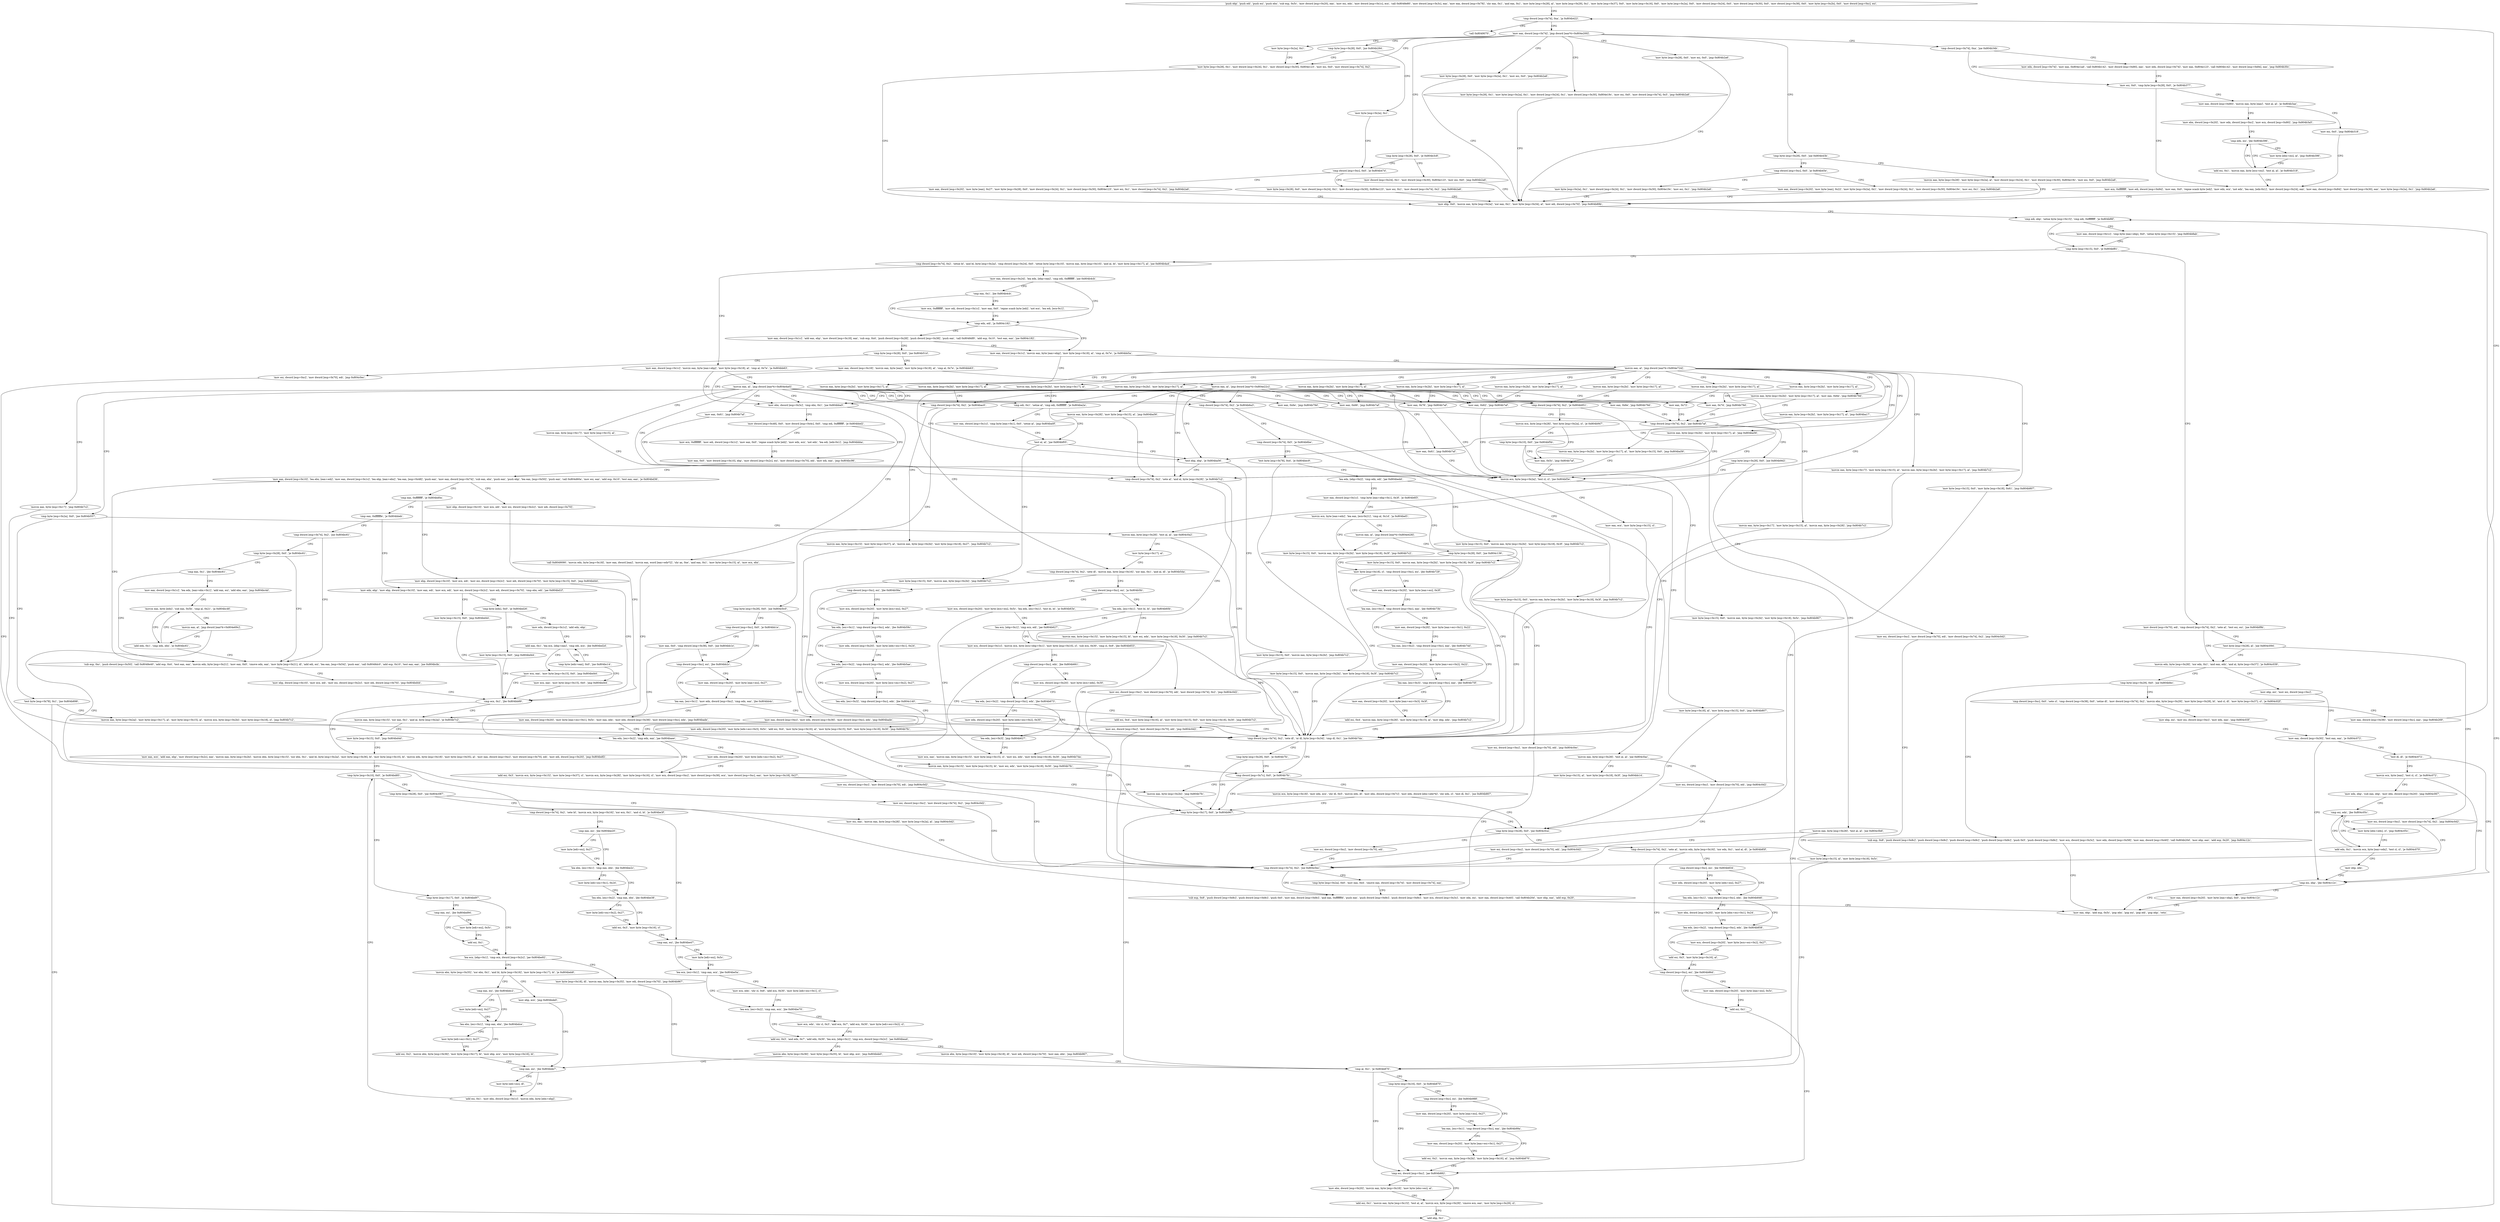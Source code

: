 digraph "func" {
"134525453" [label = "'push ebp', 'push edi', 'push esi', 'push ebx', 'sub esp, 0x5c', 'mov dword [esp+0x20], eax', 'mov esi, edx', 'mov dword [esp+0x1c], ecx', 'call 0x8048e80', 'mov dword [esp+0x3c], eax', 'mov eax, dword [esp+0x78]', 'shr eax, 0x1', 'and eax, 0x1', 'mov byte [esp+0x28], al', 'mov byte [esp+0x29], 0x1', 'mov byte [esp+0x37], 0x0', 'mov byte [esp+0x16], 0x0', 'mov byte [esp+0x2a], 0x0', 'mov dword [esp+0x24], 0x0', 'mov dword [esp+0x30], 0x0', 'mov dword [esp+0x38], 0x0', 'mov byte [esp+0x2b], 0x0', 'mov dword [esp+0xc], esi', " ]
"134525545" [label = "'cmp dword [esp+0x74], 0xa', 'ja 0x804b422', " ]
"134525986" [label = "'call 0x8049070', " ]
"134525556" [label = "'mov eax, dword [esp+0x74]', 'jmp dword [eax*4+0x804e200]', " ]
"134525567" [label = "'mov byte [esp+0x2a], 0x1', " ]
"134525572" [label = "'mov byte [esp+0x28], 0x1', 'mov dword [esp+0x24], 0x1', 'mov dword [esp+0x30], 0x804e123', 'mov esi, 0x0', 'mov dword [esp+0x74], 0x2', " ]
"134525632" [label = "'mov byte [esp+0x28], 0x0', 'mov esi, 0x0', 'jmp 0x804b2a6', " ]
"134525644" [label = "'cmp byte [esp+0x28], 0x0', 'jne 0x804b43b', " ]
"134525701" [label = "'cmp dword [esp+0x74], 0xa', 'jne 0x804b34b', " ]
"134525880" [label = "'cmp byte [esp+0x28], 0x0', 'jne 0x804b284', " ]
"134525953" [label = "'cmp byte [esp+0x28], 0x0', 'je 0x804b3c8', " ]
"134525991" [label = "'mov byte [esp+0x28], 0x0', 'mov byte [esp+0x2a], 0x1', 'mov esi, 0x0', 'jmp 0x804b2a6', " ]
"134529366" [label = "'mov byte [esp+0x28], 0x1', 'mov byte [esp+0x2a], 0x1', 'mov dword [esp+0x24], 0x1', 'mov dword [esp+0x30], 0x804e19c', 'mov esi, 0x0', 'mov dword [esp+0x74], 0x5', 'jmp 0x804b2a6', " ]
"134525606" [label = "'mov ebp, 0x0', 'movzx eax, byte [esp+0x2a]', 'xor eax, 0x1', 'mov byte [esp+0x34], al', 'mov edi, dword [esp+0x70]', 'jmp 0x804b89b', " ]
"134526011" [label = "'movzx eax, byte [esp+0x28]', 'mov byte [esp+0x2a], al', 'mov dword [esp+0x24], 0x1', 'mov dword [esp+0x30], 0x804e19c', 'mov esi, 0x0', 'jmp 0x804b2a6', " ]
"134525655" [label = "'cmp dword [esp+0xc], 0x0', 'je 0x804b45e', " ]
"134525771" [label = "'mov edx, dword [esp+0x74]', 'mov eax, 0x804e1ad', 'call 0x804b142', 'mov dword [esp+0x80], eax', 'mov edx, dword [esp+0x74]', 'mov eax, 0x804e123', 'call 0x804b142', 'mov dword [esp+0x84], eax', 'jmp 0x804b30c', " ]
"134525708" [label = "'mov esi, 0x0', 'cmp byte [esp+0x28], 0x0', 'je 0x804b377', " ]
"134525891" [label = "'mov byte [esp+0x2a], 0x1', " ]
"134525896" [label = "'cmp dword [esp+0xc], 0x0', 'je 0x804b47d', " ]
"134525960" [label = "'mov dword [esp+0x24], 0x1', 'mov dword [esp+0x30], 0x804e123', 'mov esi, 0x0', 'jmp 0x804b2a6', " ]
"134527131" [label = "'cmp edi, ebp', 'setne byte [esp+0x15]', 'cmp edi, 0xffffffff', 'je 0x804bf6f', " ]
"134528879" [label = "'mov eax, dword [esp+0x1c]', 'cmp byte [eax+ebp], 0x0', 'setne byte [esp+0x15]', 'jmp 0x804b8ab', " ]
"134527147" [label = "'cmp byte [esp+0x15], 0x0', 'je 0x804bf81', " ]
"134526046" [label = "'mov byte [esp+0x2a], 0x1', 'mov dword [esp+0x24], 0x1', 'mov dword [esp+0x30], 0x804e19c', 'mov esi, 0x1', 'jmp 0x804b2a6', " ]
"134525666" [label = "'mov eax, dword [esp+0x20]', 'mov byte [eax], 0x22', 'mov byte [esp+0x2a], 0x1', 'mov dword [esp+0x24], 0x1', 'mov dword [esp+0x30], 0x804e19c', 'mov esi, 0x1', 'jmp 0x804b2a6', " ]
"134525815" [label = "'mov eax, dword [esp+0x80]', 'movzx eax, byte [eax]', 'test al, al', 'je 0x804b3ae', " ]
"134525720" [label = "'mov ecx, 0xffffffff', 'mov edi, dword [esp+0x84]', 'mov eax, 0x0', 'repne scasb byte [edi]', 'mov edx, ecx', 'not edx', 'lea eax, [edx-0x1]', 'mov dword [esp+0x24], eax', 'mov eax, dword [esp+0x84]', 'mov dword [esp+0x30], eax', 'mov byte [esp+0x2a], 0x1', 'jmp 0x804b2a6', " ]
"134526077" [label = "'mov byte [esp+0x28], 0x0', 'mov dword [esp+0x24], 0x1', 'mov dword [esp+0x30], 0x804e123', 'mov esi, 0x1', 'mov dword [esp+0x74], 0x2', 'jmp 0x804b2a6', " ]
"134525907" [label = "'mov eax, dword [esp+0x20]', 'mov byte [eax], 0x27', 'mov byte [esp+0x28], 0x0', 'mov dword [esp+0x24], 0x1', 'mov dword [esp+0x30], 0x804e123', 'mov esi, 0x1', 'mov dword [esp+0x74], 0x2', 'jmp 0x804b2a6', " ]
"134528897" [label = "'mov dword [esp+0x70], edi', 'cmp dword [esp+0x74], 0x2', 'sete al', 'test esi, esi', 'jne 0x804bf9b', " ]
"134527158" [label = "'cmp dword [esp+0x74], 0x2', 'setne bl', 'and bl, byte [esp+0x2a]', 'cmp dword [esp+0x24], 0x0', 'setne byte [esp+0x10]', 'movzx eax, byte [esp+0x10]', 'and al, bl', 'mov byte [esp+0x17], al', 'jne 0x804b4a4', " ]
"134525870" [label = "'mov esi, 0x0', 'jmp 0x804b318', " ]
"134525829" [label = "'mov ebx, dword [esp+0x20]', 'mov edx, dword [esp+0xc]', 'mov ecx, dword [esp+0x80]', 'jmp 0x804b3a5', " ]
"134528923" [label = "'movzx edx, byte [esp+0x28]', 'xor edx, 0x1', 'and eax, edx', 'and al, byte [esp+0x37]', 'je 0x804c039', " ]
"134528913" [label = "'test byte [esp+0x28], al', 'jne 0x804c094', " ]
"134526116" [label = "'mov eax, dword [esp+0x24]', 'lea edx, [ebp+eax]', 'cmp edi, 0xffffffff', 'jne 0x804b4cb', " ]
"134527197" [label = "'mov eax, dword [esp+0x1c]', 'movzx eax, byte [eax+ebp]', 'mov byte [esp+0x18], al', 'cmp al, 0x7e', 'ja 0x804bb63', " ]
"134525861" [label = "'cmp edx, esi', 'jbe 0x804b396', " ]
"134529081" [label = "'mov ebp, esi', 'mov esi, dword [esp+0xc]', " ]
"134528943" [label = "'cmp byte [esp+0x29], 0x0', 'jne 0x804bfec', " ]
"134529172" [label = "'mov esi, dword [esp+0xc]', 'mov dword [esp+0x74], 0x2', 'jmp 0x804c0d2', " ]
"134526155" [label = "'cmp edx, edi', 'ja 0x804c182', " ]
"134526129" [label = "'cmp eax, 0x1', 'jbe 0x804b4cb', " ]
"134527843" [label = "'mov ebx, dword [esp+0x3c]', 'cmp ebx, 0x1', 'jne 0x804bba5', " ]
"134527217" [label = "'movzx eax, al', 'jmp dword [eax*4+0x804e4a0]', " ]
"134525846" [label = "'add esi, 0x1', 'movzx eax, byte [ecx+esi]', 'test al, al', 'je 0x804b318', " ]
"134525865" [label = "'mov byte [ebx+esi], al', 'jmp 0x804b396', " ]
"134529087" [label = "'mov eax, dword [esp+0x30]', 'test eax, eax', 'je 0x804c072', " ]
"134529004" [label = "'sub esp, 0x8', 'push dword [esp+0x8c]', 'push dword [esp+0x8c]', 'push dword [esp+0x8c]', 'push dword [esp+0x8c]', 'push 0x5', 'push dword [esp+0x8c]', 'mov ecx, dword [esp+0x3c]', 'mov edx, dword [esp+0x58]', 'mov eax, dword [esp+0x40]', 'call 0x804b20d', 'mov ebp, eax', 'add esp, 0x20', 'jmp 0x804c12c', " ]
"134528950" [label = "'cmp dword [esp+0xc], 0x0', 'sete cl', 'cmp dword [esp+0x38], 0x0', 'setne dl', 'mov dword [esp+0x74], 0x2', 'movzx ebx, byte [esp+0x29]', 'mov byte [esp+0x28], bl', 'and cl, dl', 'mov byte [esp+0x37], cl', 'je 0x804c02f', " ]
"134529234" [label = "'cmp dword [esp+0x74], 0x2', 'jne 0x804c0ec', " ]
"134529410" [label = "'mov eax, dword [esp+0x1c]', 'movzx eax, byte [eax+ebp]', 'mov byte [esp+0x18], al', 'cmp al, 0x7e', 'ja 0x804bb5a', " ]
"134526163" [label = "'mov eax, dword [esp+0x1c]', 'add eax, ebp', 'mov dword [esp+0x18], eax', 'sub esp, 0x4', 'push dword [esp+0x28]', 'push dword [esp+0x38]', 'push eax', 'call 0x8048df0', 'add esp, 0x10', 'test eax, eax', 'jne 0x804c182', " ]
"134526134" [label = "'mov ecx, 0xffffffff', 'mov edi, dword [esp+0x1c]', 'mov eax, 0x0', 'repne scasb byte [edi]', 'not ecx', 'lea edi, [ecx-0x1]', " ]
"134527909" [label = "'mov dword [esp+0x48], 0x0', 'mov dword [esp+0x4c], 0x0', 'cmp edi, 0xffffffff', 'je 0x804bbd2', " ]
"134527852" [label = "'call 0x8049090', 'movzx edx, byte [esp+0x18]', 'mov eax, dword [eax]', 'movzx eax, word [eax+edx*2]', 'shr ax, 0xe', 'and eax, 0x1', 'mov byte [esp+0x15], al', 'mov ecx, ebx', " ]
"134526250" [label = "'cmp byte [esp+0x2a], 0x0', 'jne 0x804b557', " ]
"134526593" [label = "'cmp dword [esp+0x74], 0x2', 'je 0x804b6a3', " ]
"134526840" [label = "'mov eax, 0x62', 'jmp 0x804b7af', " ]
"134526856" [label = "'mov eax, 0x66', 'jmp 0x804b7af', " ]
"134526872" [label = "'mov eax, 0x72', " ]
"134527236" [label = "'mov eax, 0x74', 'jmp 0x804b79d', " ]
"134527255" [label = "'mov eax, 0x76', 'jmp 0x804b7af', " ]
"134527274" [label = "'cmp dword [esp+0x74], 0x2', 'je 0x804b951', " ]
"134527403" [label = "'mov eax, 0x6e', 'jmp 0x804b79d', " ]
"134527463" [label = "'mov eax, 0x61', 'jmp 0x804b7af', " ]
"134527492" [label = "'cmp edi, 0x1', 'setne al', 'cmp edi, 0xffffffff', 'je 0x804ba2a', " ]
"134527511" [label = "'test ebp, ebp', 'je 0x804ba56', " ]
"134527565" [label = "'movzx eax, byte [esp+0x17]', 'mov byte [esp+0x15], al', " ]
"134527574" [label = "'cmp dword [esp+0x74], 0x2', 'sete al', 'and al, byte [esp+0x28]', 'je 0x804b7c2', " ]
"134527649" [label = "'cmp dword [esp+0x74], 0x2', 'je 0x804bac0', " ]
"134528703" [label = "'movzx eax, byte [esp+0x17]', 'jmp 0x804b7c2', " ]
"134529138" [label = "'cmp esi, ebp', 'jbe 0x804c12c', " ]
"134529324" [label = "'mov eax, ebp', 'add esp, 0x5c', 'pop ebx', 'pop esi', 'pop edi', 'pop ebp', 'retn', " ]
"134529146" [label = "'mov eax, dword [esp+0x20]', 'mov byte [eax+ebp], 0x0', 'jmp 0x804c12c', " ]
"134529095" [label = "'test dl, dl', 'je 0x804c072', " ]
"134529099" [label = "'movzx ecx, byte [eax]', 'test cl, cl', 'je 0x804c072', " ]
"134529071" [label = "'mov ebp, esi', 'mov esi, dword [esp+0xc]', 'mov edx, eax', 'jmp 0x804c03f', " ]
"134528991" [label = "'mov eax, dword [esp+0x38]', 'mov dword [esp+0xc], eax', 'jmp 0x804b269', " ]
"134529260" [label = "'sub esp, 0x8', 'push dword [esp+0x8c]', 'push dword [esp+0x8c]', 'push 0x0', 'mov eax, dword [esp+0x8c]', 'and eax, 0xfffffffd', 'push eax', 'push dword [esp+0x8c]', 'push dword [esp+0x8c]', 'mov ecx, dword [esp+0x3c]', 'mov edx, esi', 'mov eax, dword [esp+0x40]', 'call 0x804b20d', 'mov ebp, eax', 'add esp, 0x20', " ]
"134529241" [label = "'cmp byte [esp+0x2a], 0x0', 'mov eax, 0x4', 'cmove eax, dword [esp+0x74]', 'mov dword [esp+0x74], eax', " ]
"134527834" [label = "'movzx eax, byte [esp+0x2b]', 'mov byte [esp+0x17], al', " ]
"134529430" [label = "'movzx eax, al', 'jmp dword [eax*4+0x804e724]', " ]
"134526201" [label = "'cmp byte [esp+0x28], 0x0', 'jne 0x804b51d', " ]
"134527954" [label = "'mov ecx, 0xffffffff', 'mov edi, dword [esp+0x1c]', 'mov eax, 0x0', 'repne scasb byte [edi]', 'mov edx, ecx', 'not edx', 'lea edi, [edx-0x1]', 'jmp 0x804bbba', " ]
"134527930" [label = "'mov eax, 0x0', 'mov dword [esp+0x10], ebp', 'mov dword [esp+0x2c], esi', 'mov dword [esp+0x70], edi', 'mov edi, eax', 'jmp 0x804bc96', " ]
"134527881" [label = "'movzx eax, byte [esp+0x15]', 'xor eax, 0x1', 'and al, byte [esp+0x2a]', 'je 0x804b7c2', " ]
"134526295" [label = "'movzx eax, byte [esp+0x28]', 'test al, al', 'jne 0x804c0a2', " ]
"134526257" [label = "'test byte [esp+0x78], 0x1', 'jne 0x804b898', " ]
"134526627" [label = "'movzx eax, byte [esp+0x28]', 'test al, al', 'jne 0x804c0ac', " ]
"134526600" [label = "'cmp dword [esp+0x74], 0x5', 'je 0x804b6be', " ]
"134526895" [label = "'movzx ecx, byte [esp+0x2a]', 'test cl, cl', 'jne 0x804bf3e', " ]
"134526877" [label = "'cmp dword [esp+0x74], 0x2', 'jne 0x804b7af', " ]
"134527313" [label = "'movzx eax, byte [esp+0x28]', 'test al, al', 'jne 0x804c0b6', " ]
"134527281" [label = "'movzx ecx, byte [esp+0x28]', 'test byte [esp+0x2a], cl', 'je 0x804b947', " ]
"134527530" [label = "'mov eax, dword [esp+0x1c]', 'cmp byte [eax+0x1], 0x0', 'setne al', 'jmp 0x804ba0f', " ]
"134527503" [label = "'test al, al', 'jne 0x804bf05', " ]
"134527515" [label = "'mov byte [esp+0x15], 0x0', 'movzx eax, byte [esp+0x2b]', 'jmp 0x804b7c2', " ]
"134526914" [label = "'cmp dword [esp+0x74], 0x2', 'sete dl', 'or dl, byte [esp+0x34]', 'cmp dl, 0x1', 'jne 0x804b7da', " ]
"134527592" [label = "'mov esi, dword [esp+0xc]', 'mov dword [esp+0x70], edi', 'mov dword [esp+0x74], 0x2', 'jmp 0x804c0d2', " ]
"134527680" [label = "'cmp byte [esp+0x28], 0x0', 'jne 0x804c0c0', " ]
"134527656" [label = "'movzx eax, byte [esp+0x15]', 'mov byte [esp+0x37], al', 'movzx eax, byte [esp+0x2b]', 'mov byte [esp+0x18], 0x27', 'jmp 0x804b7c2', " ]
"134529106" [label = "'mov edx, ebp', 'sub eax, ebp', 'mov ebx, dword [esp+0x20]', 'jmp 0x804c067', " ]
"134526584" [label = "'movzx eax, byte [esp+0x2b]', 'mov byte [esp+0x17], al', " ]
"134526831" [label = "'movzx eax, byte [esp+0x2b]', 'mov byte [esp+0x17], al', " ]
"134526847" [label = "'movzx eax, byte [esp+0x2b]', 'mov byte [esp+0x17], al', " ]
"134526863" [label = "'movzx eax, byte [esp+0x2b]', 'mov byte [esp+0x17], al', " ]
"134527227" [label = "'movzx eax, byte [esp+0x2b]', 'mov byte [esp+0x17], al', " ]
"134527246" [label = "'movzx eax, byte [esp+0x2b]', 'mov byte [esp+0x17], al', " ]
"134527265" [label = "'movzx eax, byte [esp+0x2b]', 'mov byte [esp+0x17], al', " ]
"134527423" [label = "'movzx eax, byte [esp+0x2b]', 'mov byte [esp+0x17], al', 'mov eax, 0x6e', 'jmp 0x804b79d', " ]
"134527483" [label = "'movzx eax, byte [esp+0x2b]', 'mov byte [esp+0x17], al', " ]
"134527543" [label = "'movzx eax, byte [esp+0x2b]', 'mov byte [esp+0x17], al', 'jmp 0x804ba17', " ]
"134527554" [label = "'movzx eax, byte [esp+0x2b]', 'mov byte [esp+0x17], al', 'jmp 0x804ba56', " ]
"134527624" [label = "'movzx eax, byte [esp+0x2b]', 'mov byte [esp+0x17], al', 'mov byte [esp+0x15], 0x0', 'jmp 0x804ba56', " ]
"134527640" [label = "'movzx eax, byte [esp+0x2b]', 'mov byte [esp+0x17], al', " ]
"134528807" [label = "'movzx eax, byte [esp+0x17]', 'mov byte [esp+0x15], al', 'movzx eax, byte [esp+0x2b]', 'mov byte [esp+0x17], al', 'jmp 0x804b7c2', " ]
"134528844" [label = "'mov byte [esp+0x15], 0x0', 'mov byte [esp+0x18], 0x61', 'jmp 0x804b807', " ]
"134526237" [label = "'mov esi, dword [esp+0xc]', 'mov dword [esp+0x70], edi', 'jmp 0x804c0ec', " ]
"134526208" [label = "'mov eax, dword [esp+0x18]', 'movzx eax, byte [eax]', 'mov byte [esp+0x18], al', 'cmp al, 0x7e', 'ja 0x804bb63', " ]
"134528150" [label = "'mov eax, dword [esp+0x10]', 'lea ebx, [eax+edi]', 'mov eax, dword [esp+0x1c]', 'lea ebp, [eax+ebx]', 'lea eax, [esp+0x48]', 'push eax', 'mov eax, dword [esp+0x74]', 'sub eax, ebx', 'push eax', 'push ebp', 'lea eax, [esp+0x50]', 'push eax', 'call 0x804d60a', 'mov esi, eax', 'add esp, 0x10', 'test eax, eax', 'je 0x804bd36', " ]
"134526938" [label = "'cmp dword [esp+0x7c], 0x0', 'je 0x804b7fc', " ]
"134526931" [label = "'cmp byte [esp+0x28], 0x0', 'je 0x804b7fc', " ]
"134527899" [label = "'mov byte [esp+0x15], 0x0', 'jmp 0x804bd4d', " ]
"134528333" [label = "'mov eax, ecx', 'add eax, ebp', 'mov dword [esp+0x2c], eax', 'movzx eax, byte [esp+0x2b]', 'movzx ebx, byte [esp+0x15]', 'xor ebx, 0x1', 'and bl, byte [esp+0x2a]', 'mov byte [esp+0x36], bl', 'mov byte [esp+0x10], bl', 'movzx edx, byte [esp+0x18]', 'mov byte [esp+0x35], al', 'mov eax, dword [esp+0xc]', 'mov dword [esp+0x70], edi', 'mov edi, dword [esp+0x20]', 'jmp 0x804bdf2', " ]
"134529186" [label = "'mov esi, dword [esp+0xc]', 'mov dword [esp+0x70], edi', 'jmp 0x804c0d2', " ]
"134526308" [label = "'mov byte [esp+0x17], al', " ]
"134527128" [label = "'add ebp, 0x1', " ]
"134526268" [label = "'movzx eax, byte [esp+0x2a]', 'mov byte [esp+0x17], al', 'mov byte [esp+0x15], al', 'movzx ecx, byte [esp+0x2b]', 'mov byte [esp+0x18], cl', 'jmp 0x804b7c2', " ]
"134529196" [label = "'mov esi, dword [esp+0xc]', 'mov dword [esp+0x70], edi', 'jmp 0x804c0d2', " ]
"134526640" [label = "'mov byte [esp+0x15], al', 'mov byte [esp+0x18], 0x3f', 'jmp 0x804bb14', " ]
"134526654" [label = "'test byte [esp+0x78], 0x4', 'je 0x804bec9', " ]
"134526607" [label = "'mov byte [esp+0x15], 0x0', 'movzx eax, byte [esp+0x2b]', 'mov byte [esp+0x18], 0x3f', 'jmp 0x804b7c2', " ]
"134528830" [label = "'mov byte [esp+0x18], al', 'mov byte [esp+0x15], 0x0', 'jmp 0x804b807', " ]
"134526908" [label = "'mov eax, ecx', 'mov byte [esp+0x15], cl', " ]
"134526884" [label = "'cmp byte [esp+0x28], 0x0', 'jne 0x804b9d2', " ]
"134527442" [label = "'mov esi, dword [esp+0xc]', 'mov dword [esp+0x70], edi', 'mov dword [esp+0x74], 0x2', 'jmp 0x804c0d2', " ]
"134529206" [label = "'mov esi, dword [esp+0xc]', 'mov dword [esp+0x70], edi', 'jmp 0x804c0d2', " ]
"134527326" [label = "'mov byte [esp+0x15], al', 'mov byte [esp+0x18], 0x5c', " ]
"134527303" [label = "'mov eax, 0x5c', 'jmp 0x804b7af', " ]
"134527292" [label = "'cmp byte [esp+0x10], 0x0', 'jne 0x804bf5b', " ]
"134528773" [label = "'mov byte [esp+0x15], 0x0', 'movzx eax, byte [esp+0x2b]', 'jmp 0x804b7c2', " ]
"134529216" [label = "'mov esi, dword [esp+0xc]', 'mov dword [esp+0x70], edi', 'jmp 0x804c0d2', " ]
"134527691" [label = "'cmp dword [esp+0xc], 0x0', 'je 0x804bb1e', " ]
"134529127" [label = "'cmp esi, edx', 'jbe 0x804c05c', " ]
"134526983" [label = "'cmp byte [esp+0x28], 0x0', 'jne 0x804c0ca', " ]
"134526227" [label = "'movzx eax, al', 'jmp dword [eax*4+0x804e22c]', " ]
"134528310" [label = "'mov ebp, dword [esp+0x10]', 'mov ecx, edi', 'mov esi, dword [esp+0x2c]', 'mov edi, dword [esp+0x70]', " ]
"134528196" [label = "'cmp eax, 0xffffffff', 'je 0x804bd0a', " ]
"134526972" [label = "'cmp byte [esp+0x17], 0x0', 'je 0x804b967', " ]
"134526945" [label = "'movzx ecx, byte [esp+0x18]', 'mov edx, ecx', 'shr dl, 0x5', 'movzx edx, dl', 'mov ebx, dword [esp+0x7c]', 'mov edx, dword [ebx+edx*4]', 'shr edx, cl', 'test dl, 0x1', 'jne 0x804b807', " ]
"134528498" [label = "'cmp byte [esp+0x10], 0x0', 'je 0x804bd85', " ]
"134526312" [label = "'cmp dword [esp+0x74], 0x2', 'sete dl', 'movzx eax, byte [esp+0x16]', 'xor eax, 0x1', 'and al, dl', 'je 0x804b5da', " ]
"134527764" [label = "'movzx eax, byte [esp+0x2b]', 'jmp 0x804b7fc', " ]
"134528713" [label = "'mov byte [esp+0x15], 0x0', 'movzx eax, byte [esp+0x2b]', 'mov byte [esp+0x18], 0x3f', 'jmp 0x804b7c2', " ]
"134526665" [label = "'lea edx, [ebp+0x2]', 'cmp edx, edi', 'jae 0x804bedd', " ]
"134527335" [label = "'cmp al, 0x1', 'je 0x804b870', " ]
"134528859" [label = "'mov byte [esp+0x15], 0x0', 'movzx eax, byte [esp+0x2b]', 'mov byte [esp+0x18], 0x5c', 'jmp 0x804b967', " ]
"134527774" [label = "'cmp dword [esp+0xc], esi', 'jbe 0x804bb2c', " ]
"134527698" [label = "'mov eax, 0x0', 'cmp dword [esp+0x38], 0x0', 'jne 0x804bb1e', " ]
"134529116" [label = "'add edx, 0x1', 'movzx ecx, byte [eax+edx]', 'test cl, cl', 'je 0x804c070', " ]
"134529131" [label = "'mov byte [ebx+edx], cl', 'jmp 0x804c05c', " ]
"134529226" [label = "'mov esi, dword [esp+0xc]', 'mov dword [esp+0x70], edi', " ]
"134526994" [label = "'cmp dword [esp+0x74], 0x2', 'sete al', 'movzx edx, byte [esp+0x16]', 'xor edx, 0x1', 'and al, dl', 'je 0x804b85f', " ]
"134527413" [label = "'mov eax, 0x6e', 'jmp 0x804b79d', " ]
"134527473" [label = "'mov eax, 0x61', 'jmp 0x804b7af', " ]
"134527613" [label = "'movzx eax, byte [esp+0x28]', 'mov byte [esp+0x15], al', 'jmp 0x804ba56', " ]
"134528788" [label = "'movzx eax, byte [esp+0x17]', 'mov byte [esp+0x15], al', 'movzx eax, byte [esp+0x28]', 'jmp 0x804b7c2', " ]
"134528324" [label = "'cmp ecx, 0x1', 'jbe 0x804bb89', " ]
"134528266" [label = "'mov ebp, dword [esp+0x10]', 'mov ecx, edi', 'mov esi, dword [esp+0x2c]', 'mov edi, dword [esp+0x70]', 'mov byte [esp+0x15], 0x0', 'jmp 0x804bd44', " ]
"134528201" [label = "'cmp eax, 0xfffffffe', 'je 0x804bbeb', " ]
"134528389" [label = "'cmp byte [esp+0x17], 0x0', 'je 0x804bd97', " ]
"134528505" [label = "'cmp byte [esp+0x28], 0x0', 'jne 0x804c087', " ]
"134526426" [label = "'cmp dword [esp+0xc], esi', 'ja 0x804b5fc', " ]
"134526460" [label = "'mov ecx, dword [esp+0x20]', 'mov byte [ecx+esi], 0x5c', 'lea edx, [esi+0x1]', 'test bl, bl', 'je 0x804b63e', " ]
"134526432" [label = "'lea edx, [esi+0x1]', 'test bl, bl', 'jne 0x804b60b', " ]
"134526332" [label = "'cmp dword [esp+0xc], esi', 'jbe 0x804b58a', " ]
"134526346" [label = "'lea edx, [esi+0x1]', 'cmp dword [esp+0xc], edx', 'jbe 0x804b59c', " ]
"134526338" [label = "'mov ecx, dword [esp+0x20]', 'mov byte [ecx+esi], 0x27', " ]
"134528733" [label = "'mov byte [esp+0x15], 0x0', 'movzx eax, byte [esp+0x2b]', 'mov byte [esp+0x18], 0x3f', 'jmp 0x804b7c2', " ]
"134526676" [label = "'mov eax, dword [esp+0x1c]', 'cmp byte [eax+ebp+0x1], 0x3f', 'je 0x804b6f3', " ]
"134527088" [label = "'cmp esi, dword [esp+0xc]', 'jae 0x804b882', " ]
"134527106" [label = "'add esi, 0x1', 'movzx eax, byte [esp+0x15]', 'test al, al', 'movzx ecx, byte [esp+0x29]', 'cmove ecx, eax', 'mov byte [esp+0x29], cl', " ]
"134527094" [label = "'mov ebx, dword [esp+0x20]', 'movzx eax, byte [esp+0x18]', 'mov byte [ebx+esi], al', " ]
"134527343" [label = "'cmp byte [esp+0x16], 0x0', 'je 0x804b870', " ]
"134527354" [label = "'cmp dword [esp+0xc], esi', 'jbe 0x804b988', " ]
"134527788" [label = "'lea eax, [esi+0x1]', 'mov edx, dword [esp+0xc]', 'cmp edx, eax', 'jbe 0x804bb4c', " ]
"134527780" [label = "'mov eax, dword [esp+0x20]', 'mov byte [eax+esi], 0x27', " ]
"134527710" [label = "'lea edx, [esi+0x2]', 'cmp edx, eax', 'jae 0x804baee', " ]
"134529136" [label = "'mov ebp, edx', " ]
"134527071" [label = "'cmp dword [esp+0xc], esi', 'jbe 0x804b86d', " ]
"134527014" [label = "'cmp dword [esp+0xc], esi', 'jbe 0x804b834', " ]
"134527979" [label = "'mov edx, ebp', 'mov ebp, dword [esp+0x10]', 'mov eax, edi', 'mov ecx, edi', 'mov esi, dword [esp+0x2c]', 'mov edi, dword [esp+0x70]', 'cmp ebx, edi', 'jae 0x804bd1f', " ]
"134528210" [label = "'cmp dword [esp+0x74], 0x2', 'jne 0x804bc61', " ]
"134528407" [label = "'lea ecx, [ebp+0x1]', 'cmp ecx, dword [esp+0x2c]', 'jae 0x804be92', " ]
"134528396" [label = "'cmp eax, esi', 'jbe 0x804bd94', " ]
"134529159" [label = "'mov esi, eax', 'movzx eax, byte [esp+0x28]', 'mov byte [esp+0x2a], al', 'jmp 0x804c0d2', " ]
"134528516" [label = "'cmp dword [esp+0x74], 0x2', 'sete bl', 'movzx ecx, byte [esp+0x16]', 'xor ecx, 0x1', 'and cl, bl', 'je 0x804be3f', " ]
"134526526" [label = "'movzx eax, byte [esp+0x15]', 'mov byte [esp+0x15], bl', 'mov esi, edx', 'mov byte [esp+0x18], 0x30', 'jmp 0x804b7fc', " ]
"134526475" [label = "'lea ecx, [ebp+0x1]', 'cmp ecx, edi', 'jae 0x804b627', " ]
"134526439" [label = "'movzx eax, byte [esp+0x15]', 'mov byte [esp+0x15], bl', 'mov esi, edx', 'mov byte [esp+0x18], 0x30', 'jmp 0x804b7c2', " ]
"134526364" [label = "'lea edx, [esi+0x2]', 'cmp dword [esp+0xc], edx', 'jbe 0x804b5ae', " ]
"134526355" [label = "'mov edx, dword [esp+0x20]', 'mov byte [edx+esi+0x1], 0x24', " ]
"134526707" [label = "'movzx ecx, byte [eax+edx]', 'lea eax, [ecx-0x21]', 'cmp al, 0x1d', 'ja 0x804bef1', " ]
"134526687" [label = "'mov byte [esp+0x15], 0x0', 'movzx eax, byte [esp+0x2b]', 'mov byte [esp+0x18], 0x3f', 'jmp 0x804b7c2', " ]
"134527368" [label = "'lea eax, [esi+0x1]', 'cmp dword [esp+0xc], eax', 'jbe 0x804b99a', " ]
"134527360" [label = "'mov eax, dword [esp+0x20]', 'mov byte [eax+esi], 0x27', " ]
"134527820" [label = "'mov eax, dword [esp+0xc]', 'mov edx, dword [esp+0x38]', 'mov dword [esp+0xc], edx', 'jmp 0x804bade', " ]
"134527799" [label = "'mov eax, dword [esp+0x20]', 'mov byte [eax+esi+0x1], 0x5c', 'mov eax, edx', 'mov edx, dword [esp+0x38]', 'mov dword [esp+0xc], edx', 'jmp 0x804bade', " ]
"134527726" [label = "'add esi, 0x3', 'movzx ecx, byte [esp+0x15]', 'mov byte [esp+0x37], cl', 'movzx ecx, byte [esp+0x28]', 'mov byte [esp+0x16], cl', 'mov ecx, dword [esp+0xc]', 'mov dword [esp+0x38], ecx', 'mov dword [esp+0xc], eax', 'mov byte [esp+0x18], 0x27', " ]
"134527717" [label = "'mov edx, dword [esp+0x20]', 'mov byte [edx+esi+0x2], 0x27', " ]
"134527085" [label = "'add esi, 0x1', " ]
"134527077" [label = "'mov eax, dword [esp+0x20]', 'mov byte [eax+esi], 0x5c', " ]
"134527028" [label = "'lea edx, [esi+0x1]', 'cmp dword [esp+0xc], edx', 'jbe 0x804b846', " ]
"134527020" [label = "'mov edx, dword [esp+0x20]', 'mov byte [edx+esi], 0x27', " ]
"134528287" [label = "'mov byte [esp+0x15], 0x0', 'jmp 0x804bd44', " ]
"134528005" [label = "'cmp byte [edx], 0x0', 'je 0x804bd26', " ]
"134528097" [label = "'sub esp, 0xc', 'push dword [esp+0x50]', 'call 0x8048e40', 'add esp, 0x4', 'test eax, eax', 'movzx edx, byte [esp+0x21]', 'mov eax, 0x0', 'cmove edx, eax', 'mov byte [esp+0x21], dl', 'add edi, esi', 'lea eax, [esp+0x54]', 'push eax', 'call 0x8048dc0', 'add esp, 0x10', 'test eax, eax', 'jne 0x804bcfa', " ]
"134528217" [label = "'cmp byte [esp+0x28], 0x0', 'je 0x804bc61', " ]
"134528658" [label = "'mov byte [esp+0x18], dl', 'movzx eax, byte [esp+0x35]', 'mov edi, dword [esp+0x70]', 'jmp 0x804b967', " ]
"134528420" [label = "'movzx ebx, byte [esp+0x35]', 'xor ebx, 0x1', 'and bl, byte [esp+0x16]', 'mov byte [esp+0x17], bl', 'je 0x804beb8', " ]
"134528404" [label = "'add esi, 0x1', " ]
"134528400" [label = "'mov byte [edi+esi], 0x5c', " ]
"134528575" [label = "'cmp eax, esi', 'jbe 0x804be47', " ]
"134528536" [label = "'cmp eax, esi', 'jbe 0x804be20', " ]
"134526503" [label = "'mov ecx, eax', 'movzx eax, byte [esp+0x15]', 'mov byte [esp+0x15], cl', 'mov esi, edx', 'mov byte [esp+0x18], 0x30', 'jmp 0x804b7da', " ]
"134526482" [label = "'mov ecx, dword [esp+0x1c]', 'movzx ecx, byte [ecx+ebp+0x1]', 'mov byte [esp+0x10], cl', 'sub ecx, 0x30', 'cmp cl, 0x9', 'jbe 0x804b653', " ]
"134526382" [label = "'lea edx, [esi+0x3]', 'cmp dword [esp+0xc], edx', 'jbe 0x804c140', " ]
"134526373" [label = "'mov ecx, dword [esp+0x20]', 'mov byte [ecx+esi+0x2], 0x27', " ]
"134528753" [label = "'mov byte [esp+0x15], 0x0', 'movzx eax, byte [esp+0x2b]', 'mov byte [esp+0x18], 0x3f', 'jmp 0x804b7c2', " ]
"134526722" [label = "'movzx eax, al', 'jmp dword [eax*4+0x804e428]', " ]
"134527386" [label = "'add esi, 0x2', 'movzx eax, byte [esp+0x2b]', 'mov byte [esp+0x16], al', 'jmp 0x804b870', " ]
"134527377" [label = "'mov eax, dword [esp+0x20]', 'mov byte [eax+esi+0x1], 0x27', " ]
"134527046" [label = "'lea edx, [esi+0x2]', 'cmp dword [esp+0xc], edx', 'jbe 0x804b858', " ]
"134527037" [label = "'mov ebx, dword [esp+0x20]', 'mov byte [ebx+esi+0x1], 0x24', " ]
"134528294" [label = "'mov byte [esp+0x15], 0x0', 'jmp 0x804bd44', " ]
"134528014" [label = "'mov edx, dword [esp+0x1c]', 'add edx, ebp', " ]
"134528250" [label = "'mov ebp, dword [esp+0x10]', 'mov ecx, edi', 'mov esi, dword [esp+0x2c]', 'mov edi, dword [esp+0x70]', 'jmp 0x804bd44', " ]
"134528224" [label = "'cmp eax, 0x1', 'jbe 0x804bc61', " ]
"134528696" [label = "'mov ebp, ecx', 'jmp 0x804bde0', " ]
"134528442" [label = "'cmp eax, esi', 'jbe 0x804bdc2', " ]
"134528583" [label = "'lea ecx, [esi+0x1]', 'cmp eax, ecx', 'jbe 0x804be5a', " ]
"134528579" [label = "'mov byte [edi+esi], 0x5c', " ]
"134528544" [label = "'lea ebx, [esi+0x1]', 'cmp eax, ebx', 'jbe 0x804be2c', " ]
"134528540" [label = "'mov byte [edi+esi], 0x27', " ]
"134526547" [label = "'cmp dword [esp+0xc], edx', 'jbe 0x804b661', " ]
"134529344" [label = "'add esi, 0x4', 'mov byte [esp+0x16], al', 'mov byte [esp+0x15], 0x0', 'mov byte [esp+0x18], 0x30', 'jmp 0x804b7c2', " ]
"134526395" [label = "'mov edx, dword [esp+0x20]', 'mov byte [edx+esi+0x3], 0x5c', 'add esi, 0x4', 'mov byte [esp+0x16], al', 'mov byte [esp+0x15], 0x0', 'mov byte [esp+0x18], 0x30', 'jmp 0x804b7fc', " ]
"134526732" [label = "'cmp byte [esp+0x28], 0x0', 'jne 0x804c136', " ]
"134527064" [label = "'add esi, 0x3', 'mov byte [esp+0x16], al', " ]
"134527055" [label = "'mov ecx, dword [esp+0x20]', 'mov byte [ecx+esi+0x2], 0x27', " ]
"134528020" [label = "'add eax, 0x1', 'lea ecx, [ebp+eax]', 'cmp edi, ecx', 'jbe 0x804bd2d', " ]
"134528233" [label = "'mov eax, dword [esp+0x1c]', 'lea edx, [eax+ebx+0x1]', 'add eax, esi', 'add ebx, eax', 'jmp 0x804bc4d', " ]
"134528480" [label = "'cmp eax, esi', 'jbe 0x804bde7', " ]
"134528450" [label = "'lea ebx, [esi+0x1]', 'cmp eax, ebx', 'jbe 0x804bdce', " ]
"134528446" [label = "'mov byte [edi+esi], 0x27', " ]
"134528602" [label = "'lea ecx, [esi+0x2]', 'cmp eax, ecx', 'jbe 0x804be70', " ]
"134528590" [label = "'mov ecx, edx', 'shr cl, 0x6', 'add ecx, 0x30', 'mov byte [edi+esi+0x1], cl', " ]
"134528556" [label = "'lea ebx, [esi+0x2]', 'cmp eax, ebx', 'jbe 0x804be38', " ]
"134528551" [label = "'mov byte [edi+esi+0x1], 0x24', " ]
"134526561" [label = "'lea edx, [esi+0x2]', 'cmp dword [esp+0xc], edx', 'jbe 0x804b673', " ]
"134526553" [label = "'mov ecx, dword [esp+0x20]', 'mov byte [ecx+edx], 0x30', " ]
"134529334" [label = "'mov esi, dword [esp+0xc]', 'mov dword [esp+0x70], edi', 'jmp 0x804c0ec', " ]
"134526743" [label = "'mov byte [esp+0x18], cl', 'cmp dword [esp+0xc], esi', 'jbe 0x804b729', " ]
"134528301" [label = "'mov ecx, eax', 'mov byte [esp+0x15], 0x0', 'jmp 0x804bd44', " ]
"134528035" [label = "'cmp byte [edx+eax], 0x0', 'jne 0x804bc14', " ]
"134528041" [label = "'mov ecx, eax', 'mov byte [esp+0x15], 0x0', 'jmp 0x804bd44', " ]
"134528077" [label = "'movzx eax, byte [edx]', 'sub eax, 0x5b', 'cmp al, 0x21', 'ja 0x804bc46', " ]
"134528487" [label = "'add esi, 0x1', 'mov ebx, dword [esp+0x1c]', 'movzx edx, byte [ebx+ebp]', " ]
"134528484" [label = "'mov byte [edi+esi], dl', " ]
"134528462" [label = "'add esi, 0x2', 'movzx ebx, byte [esp+0x36]', 'mov byte [esp+0x17], bl', 'mov ebp, ecx', 'mov byte [esp+0x16], bl', " ]
"134528457" [label = "'mov byte [edi+esi+0x1], 0x27', " ]
"134528624" [label = "'add esi, 0x3', 'and edx, 0x7', 'add edx, 0x30', 'lea ecx, [ebp+0x1]', 'cmp ecx, dword [esp+0x2c]', 'jae 0x804bea4', " ]
"134528609" [label = "'mov ecx, edx', 'shr cl, 0x3', 'and ecx, 0x7', 'add ecx, 0x30', 'mov byte [edi+esi+0x2], cl', " ]
"134528568" [label = "'add esi, 0x3', 'mov byte [esp+0x16], cl', " ]
"134528563" [label = "'mov byte [edi+esi+0x2], 0x27', " ]
"134526579" [label = "'lea edx, [esi+0x3]', 'jmp 0x804b627', " ]
"134526570" [label = "'mov edx, dword [esp+0x20]', 'mov byte [edx+esi+0x2], 0x30', " ]
"134526761" [label = "'lea eax, [esi+0x1]', 'cmp dword [esp+0xc], eax', 'jbe 0x804b73b', " ]
"134526753" [label = "'mov eax, dword [esp+0x20]', 'mov byte [eax+esi], 0x3f', " ]
"134528070" [label = "'add edx, 0x1', 'cmp edx, ebx', 'je 0x804bc61', " ]
"134528087" [label = "'movzx eax, al', 'jmp dword [eax*4+0x804e69c]', " ]
"134528676" [label = "'movzx ebx, byte [esp+0x10]', 'mov byte [esp+0x18], dl', 'mov edi, dword [esp+0x70]', 'mov eax, ebx', 'jmp 0x804b967', " ]
"134528642" [label = "'movzx ebx, byte [esp+0x36]', 'mov byte [esp+0x35], bl', 'mov ebp, ecx', 'jmp 0x804bde0', " ]
"134526779" [label = "'lea eax, [esi+0x2]', 'cmp dword [esp+0xc], eax', 'jbe 0x804b74d', " ]
"134526770" [label = "'mov eax, dword [esp+0x20]', 'mov byte [eax+esi+0x1], 0x22', " ]
"134528053" [label = "'mov esi, dword [esp+0xc]', 'mov dword [esp+0x74], 0x2', 'jmp 0x804c0d2', " ]
"134526797" [label = "'lea eax, [esi+0x3]', 'cmp dword [esp+0xc], eax', 'jbe 0x804b75f', " ]
"134526788" [label = "'mov eax, dword [esp+0x20]', 'mov byte [eax+esi+0x2], 0x22', " ]
"134526815" [label = "'add esi, 0x4', 'movzx eax, byte [esp+0x28]', 'mov byte [esp+0x15], al', 'mov ebp, edx', 'jmp 0x804b7c2', " ]
"134526806" [label = "'mov eax, dword [esp+0x20]', 'mov byte [eax+esi+0x3], 0x3f', " ]
"134525453" -> "134525545" [ label = "CFG" ]
"134525545" -> "134525986" [ label = "CFG" ]
"134525545" -> "134525556" [ label = "CFG" ]
"134525556" -> "134525567" [ label = "CFG" ]
"134525556" -> "134525572" [ label = "CFG" ]
"134525556" -> "134525632" [ label = "CFG" ]
"134525556" -> "134525644" [ label = "CFG" ]
"134525556" -> "134525701" [ label = "CFG" ]
"134525556" -> "134525880" [ label = "CFG" ]
"134525556" -> "134525953" [ label = "CFG" ]
"134525556" -> "134525991" [ label = "CFG" ]
"134525556" -> "134529366" [ label = "CFG" ]
"134525567" -> "134525572" [ label = "CFG" ]
"134525572" -> "134525606" [ label = "CFG" ]
"134525632" -> "134525606" [ label = "CFG" ]
"134525644" -> "134526011" [ label = "CFG" ]
"134525644" -> "134525655" [ label = "CFG" ]
"134525701" -> "134525771" [ label = "CFG" ]
"134525701" -> "134525708" [ label = "CFG" ]
"134525880" -> "134525572" [ label = "CFG" ]
"134525880" -> "134525891" [ label = "CFG" ]
"134525953" -> "134525896" [ label = "CFG" ]
"134525953" -> "134525960" [ label = "CFG" ]
"134525991" -> "134525606" [ label = "CFG" ]
"134529366" -> "134525606" [ label = "CFG" ]
"134525606" -> "134527131" [ label = "CFG" ]
"134526011" -> "134525606" [ label = "CFG" ]
"134525655" -> "134526046" [ label = "CFG" ]
"134525655" -> "134525666" [ label = "CFG" ]
"134525771" -> "134525708" [ label = "CFG" ]
"134525708" -> "134525815" [ label = "CFG" ]
"134525708" -> "134525720" [ label = "CFG" ]
"134525891" -> "134525896" [ label = "CFG" ]
"134525896" -> "134526077" [ label = "CFG" ]
"134525896" -> "134525907" [ label = "CFG" ]
"134525960" -> "134525606" [ label = "CFG" ]
"134527131" -> "134528879" [ label = "CFG" ]
"134527131" -> "134527147" [ label = "CFG" ]
"134528879" -> "134527147" [ label = "CFG" ]
"134527147" -> "134528897" [ label = "CFG" ]
"134527147" -> "134527158" [ label = "CFG" ]
"134526046" -> "134525606" [ label = "CFG" ]
"134525666" -> "134525606" [ label = "CFG" ]
"134525815" -> "134525870" [ label = "CFG" ]
"134525815" -> "134525829" [ label = "CFG" ]
"134525720" -> "134525606" [ label = "CFG" ]
"134526077" -> "134525606" [ label = "CFG" ]
"134525907" -> "134525606" [ label = "CFG" ]
"134528897" -> "134528923" [ label = "CFG" ]
"134528897" -> "134528913" [ label = "CFG" ]
"134527158" -> "134526116" [ label = "CFG" ]
"134527158" -> "134527197" [ label = "CFG" ]
"134525870" -> "134525720" [ label = "CFG" ]
"134525829" -> "134525861" [ label = "CFG" ]
"134528923" -> "134529081" [ label = "CFG" ]
"134528923" -> "134528943" [ label = "CFG" ]
"134528913" -> "134529172" [ label = "CFG" ]
"134528913" -> "134528923" [ label = "CFG" ]
"134526116" -> "134526155" [ label = "CFG" ]
"134526116" -> "134526129" [ label = "CFG" ]
"134527197" -> "134527843" [ label = "CFG" ]
"134527197" -> "134527217" [ label = "CFG" ]
"134525861" -> "134525846" [ label = "CFG" ]
"134525861" -> "134525865" [ label = "CFG" ]
"134529081" -> "134529087" [ label = "CFG" ]
"134528943" -> "134529004" [ label = "CFG" ]
"134528943" -> "134528950" [ label = "CFG" ]
"134529172" -> "134529234" [ label = "CFG" ]
"134526155" -> "134529410" [ label = "CFG" ]
"134526155" -> "134526163" [ label = "CFG" ]
"134526129" -> "134526155" [ label = "CFG" ]
"134526129" -> "134526134" [ label = "CFG" ]
"134527843" -> "134527909" [ label = "CFG" ]
"134527843" -> "134527852" [ label = "CFG" ]
"134527217" -> "134526250" [ label = "CFG" ]
"134527217" -> "134526593" [ label = "CFG" ]
"134527217" -> "134526840" [ label = "CFG" ]
"134527217" -> "134526856" [ label = "CFG" ]
"134527217" -> "134526872" [ label = "CFG" ]
"134527217" -> "134527236" [ label = "CFG" ]
"134527217" -> "134527255" [ label = "CFG" ]
"134527217" -> "134527274" [ label = "CFG" ]
"134527217" -> "134527403" [ label = "CFG" ]
"134527217" -> "134527463" [ label = "CFG" ]
"134527217" -> "134527492" [ label = "CFG" ]
"134527217" -> "134527511" [ label = "CFG" ]
"134527217" -> "134527565" [ label = "CFG" ]
"134527217" -> "134527574" [ label = "CFG" ]
"134527217" -> "134527649" [ label = "CFG" ]
"134527217" -> "134527843" [ label = "CFG" ]
"134527217" -> "134528703" [ label = "CFG" ]
"134525846" -> "134525720" [ label = "CFG" ]
"134525846" -> "134525861" [ label = "CFG" ]
"134525865" -> "134525846" [ label = "CFG" ]
"134529087" -> "134529138" [ label = "CFG" ]
"134529087" -> "134529095" [ label = "CFG" ]
"134529004" -> "134529324" [ label = "CFG" ]
"134528950" -> "134529071" [ label = "CFG" ]
"134528950" -> "134528991" [ label = "CFG" ]
"134529234" -> "134529260" [ label = "CFG" ]
"134529234" -> "134529241" [ label = "CFG" ]
"134529410" -> "134527834" [ label = "CFG" ]
"134529410" -> "134529430" [ label = "CFG" ]
"134526163" -> "134529410" [ label = "CFG" ]
"134526163" -> "134526201" [ label = "CFG" ]
"134526134" -> "134526155" [ label = "CFG" ]
"134527909" -> "134527954" [ label = "CFG" ]
"134527909" -> "134527930" [ label = "CFG" ]
"134527852" -> "134527881" [ label = "CFG" ]
"134526250" -> "134526295" [ label = "CFG" ]
"134526250" -> "134526257" [ label = "CFG" ]
"134526593" -> "134526627" [ label = "CFG" ]
"134526593" -> "134526600" [ label = "CFG" ]
"134526840" -> "134526895" [ label = "CFG" ]
"134526856" -> "134526895" [ label = "CFG" ]
"134526872" -> "134526877" [ label = "CFG" ]
"134527236" -> "134526877" [ label = "CFG" ]
"134527255" -> "134526895" [ label = "CFG" ]
"134527274" -> "134527313" [ label = "CFG" ]
"134527274" -> "134527281" [ label = "CFG" ]
"134527403" -> "134526877" [ label = "CFG" ]
"134527463" -> "134526895" [ label = "CFG" ]
"134527492" -> "134527530" [ label = "CFG" ]
"134527492" -> "134527503" [ label = "CFG" ]
"134527511" -> "134527574" [ label = "CFG" ]
"134527511" -> "134527515" [ label = "CFG" ]
"134527565" -> "134527574" [ label = "CFG" ]
"134527574" -> "134526914" [ label = "CFG" ]
"134527574" -> "134527592" [ label = "CFG" ]
"134527649" -> "134527680" [ label = "CFG" ]
"134527649" -> "134527656" [ label = "CFG" ]
"134528703" -> "134526914" [ label = "CFG" ]
"134529138" -> "134529324" [ label = "CFG" ]
"134529138" -> "134529146" [ label = "CFG" ]
"134529146" -> "134529324" [ label = "CFG" ]
"134529095" -> "134529138" [ label = "CFG" ]
"134529095" -> "134529099" [ label = "CFG" ]
"134529099" -> "134529138" [ label = "CFG" ]
"134529099" -> "134529106" [ label = "CFG" ]
"134529071" -> "134529087" [ label = "CFG" ]
"134528991" -> "134525545" [ label = "CFG" ]
"134529260" -> "134529324" [ label = "CFG" ]
"134529241" -> "134529260" [ label = "CFG" ]
"134527834" -> "134527843" [ label = "CFG" ]
"134529430" -> "134526295" [ label = "CFG" ]
"134529430" -> "134526584" [ label = "CFG" ]
"134529430" -> "134526831" [ label = "CFG" ]
"134529430" -> "134526847" [ label = "CFG" ]
"134529430" -> "134526863" [ label = "CFG" ]
"134529430" -> "134527227" [ label = "CFG" ]
"134529430" -> "134527246" [ label = "CFG" ]
"134529430" -> "134527265" [ label = "CFG" ]
"134529430" -> "134527423" [ label = "CFG" ]
"134529430" -> "134527483" [ label = "CFG" ]
"134529430" -> "134527543" [ label = "CFG" ]
"134529430" -> "134527554" [ label = "CFG" ]
"134529430" -> "134527624" [ label = "CFG" ]
"134529430" -> "134527640" [ label = "CFG" ]
"134529430" -> "134527834" [ label = "CFG" ]
"134529430" -> "134528807" [ label = "CFG" ]
"134529430" -> "134528844" [ label = "CFG" ]
"134526201" -> "134526237" [ label = "CFG" ]
"134526201" -> "134526208" [ label = "CFG" ]
"134527954" -> "134527930" [ label = "CFG" ]
"134527930" -> "134528150" [ label = "CFG" ]
"134527881" -> "134526914" [ label = "CFG" ]
"134527881" -> "134527899" [ label = "CFG" ]
"134526295" -> "134529186" [ label = "CFG" ]
"134526295" -> "134526308" [ label = "CFG" ]
"134526257" -> "134527128" [ label = "CFG" ]
"134526257" -> "134526268" [ label = "CFG" ]
"134526627" -> "134529196" [ label = "CFG" ]
"134526627" -> "134526640" [ label = "CFG" ]
"134526600" -> "134526654" [ label = "CFG" ]
"134526600" -> "134526607" [ label = "CFG" ]
"134526895" -> "134528830" [ label = "CFG" ]
"134526895" -> "134526908" [ label = "CFG" ]
"134526877" -> "134526895" [ label = "CFG" ]
"134526877" -> "134526884" [ label = "CFG" ]
"134527313" -> "134529206" [ label = "CFG" ]
"134527313" -> "134527326" [ label = "CFG" ]
"134527281" -> "134527303" [ label = "CFG" ]
"134527281" -> "134527292" [ label = "CFG" ]
"134527530" -> "134527503" [ label = "CFG" ]
"134527503" -> "134528773" [ label = "CFG" ]
"134527503" -> "134527511" [ label = "CFG" ]
"134527515" -> "134526914" [ label = "CFG" ]
"134526914" -> "134526938" [ label = "CFG" ]
"134526914" -> "134526931" [ label = "CFG" ]
"134527592" -> "134529234" [ label = "CFG" ]
"134527680" -> "134529216" [ label = "CFG" ]
"134527680" -> "134527691" [ label = "CFG" ]
"134527656" -> "134526914" [ label = "CFG" ]
"134529106" -> "134529127" [ label = "CFG" ]
"134526584" -> "134526593" [ label = "CFG" ]
"134526831" -> "134526840" [ label = "CFG" ]
"134526847" -> "134526856" [ label = "CFG" ]
"134526863" -> "134526872" [ label = "CFG" ]
"134527227" -> "134527236" [ label = "CFG" ]
"134527246" -> "134527255" [ label = "CFG" ]
"134527265" -> "134527274" [ label = "CFG" ]
"134527423" -> "134526877" [ label = "CFG" ]
"134527483" -> "134527492" [ label = "CFG" ]
"134527543" -> "134527511" [ label = "CFG" ]
"134527554" -> "134527574" [ label = "CFG" ]
"134527624" -> "134527574" [ label = "CFG" ]
"134527640" -> "134527649" [ label = "CFG" ]
"134528807" -> "134526914" [ label = "CFG" ]
"134528844" -> "134526983" [ label = "CFG" ]
"134526237" -> "134529260" [ label = "CFG" ]
"134526208" -> "134527843" [ label = "CFG" ]
"134526208" -> "134526227" [ label = "CFG" ]
"134528150" -> "134528310" [ label = "CFG" ]
"134528150" -> "134528196" [ label = "CFG" ]
"134526938" -> "134526972" [ label = "CFG" ]
"134526938" -> "134526945" [ label = "CFG" ]
"134526931" -> "134526972" [ label = "CFG" ]
"134526931" -> "134526938" [ label = "CFG" ]
"134527899" -> "134528333" [ label = "CFG" ]
"134528333" -> "134528498" [ label = "CFG" ]
"134529186" -> "134529234" [ label = "CFG" ]
"134526308" -> "134526312" [ label = "CFG" ]
"134527128" -> "134527131" [ label = "CFG" ]
"134526268" -> "134526914" [ label = "CFG" ]
"134529196" -> "134529234" [ label = "CFG" ]
"134526640" -> "134527764" [ label = "CFG" ]
"134526654" -> "134528713" [ label = "CFG" ]
"134526654" -> "134526665" [ label = "CFG" ]
"134526607" -> "134526914" [ label = "CFG" ]
"134528830" -> "134526983" [ label = "CFG" ]
"134526908" -> "134526914" [ label = "CFG" ]
"134526884" -> "134527442" [ label = "CFG" ]
"134526884" -> "134526895" [ label = "CFG" ]
"134527442" -> "134529234" [ label = "CFG" ]
"134529206" -> "134529234" [ label = "CFG" ]
"134527326" -> "134527335" [ label = "CFG" ]
"134527303" -> "134526895" [ label = "CFG" ]
"134527292" -> "134528859" [ label = "CFG" ]
"134527292" -> "134527303" [ label = "CFG" ]
"134528773" -> "134526914" [ label = "CFG" ]
"134529216" -> "134529234" [ label = "CFG" ]
"134527691" -> "134527774" [ label = "CFG" ]
"134527691" -> "134527698" [ label = "CFG" ]
"134529127" -> "134529116" [ label = "CFG" ]
"134529127" -> "134529131" [ label = "CFG" ]
"134526983" -> "134529226" [ label = "CFG" ]
"134526983" -> "134526994" [ label = "CFG" ]
"134526227" -> "134526312" [ label = "CFG" ]
"134526227" -> "134526593" [ label = "CFG" ]
"134526227" -> "134526840" [ label = "CFG" ]
"134526227" -> "134526856" [ label = "CFG" ]
"134526227" -> "134526872" [ label = "CFG" ]
"134526227" -> "134527236" [ label = "CFG" ]
"134526227" -> "134527255" [ label = "CFG" ]
"134526227" -> "134527274" [ label = "CFG" ]
"134526227" -> "134527413" [ label = "CFG" ]
"134526227" -> "134527473" [ label = "CFG" ]
"134526227" -> "134527492" [ label = "CFG" ]
"134526227" -> "134527511" [ label = "CFG" ]
"134526227" -> "134527574" [ label = "CFG" ]
"134526227" -> "134527613" [ label = "CFG" ]
"134526227" -> "134527649" [ label = "CFG" ]
"134526227" -> "134527843" [ label = "CFG" ]
"134526227" -> "134528788" [ label = "CFG" ]
"134528310" -> "134528324" [ label = "CFG" ]
"134528196" -> "134528266" [ label = "CFG" ]
"134528196" -> "134528201" [ label = "CFG" ]
"134526972" -> "134527335" [ label = "CFG" ]
"134526972" -> "134526983" [ label = "CFG" ]
"134526945" -> "134526983" [ label = "CFG" ]
"134526945" -> "134526972" [ label = "CFG" ]
"134528498" -> "134528389" [ label = "CFG" ]
"134528498" -> "134528505" [ label = "CFG" ]
"134526312" -> "134526426" [ label = "CFG" ]
"134526312" -> "134526332" [ label = "CFG" ]
"134527764" -> "134526972" [ label = "CFG" ]
"134528713" -> "134526914" [ label = "CFG" ]
"134526665" -> "134528733" [ label = "CFG" ]
"134526665" -> "134526676" [ label = "CFG" ]
"134527335" -> "134527088" [ label = "CFG" ]
"134527335" -> "134527343" [ label = "CFG" ]
"134528859" -> "134527335" [ label = "CFG" ]
"134527774" -> "134527788" [ label = "CFG" ]
"134527774" -> "134527780" [ label = "CFG" ]
"134527698" -> "134527774" [ label = "CFG" ]
"134527698" -> "134527710" [ label = "CFG" ]
"134529116" -> "134529136" [ label = "CFG" ]
"134529116" -> "134529127" [ label = "CFG" ]
"134529131" -> "134529116" [ label = "CFG" ]
"134529226" -> "134529234" [ label = "CFG" ]
"134526994" -> "134527071" [ label = "CFG" ]
"134526994" -> "134527014" [ label = "CFG" ]
"134527413" -> "134526877" [ label = "CFG" ]
"134527473" -> "134526895" [ label = "CFG" ]
"134527613" -> "134527574" [ label = "CFG" ]
"134528788" -> "134526914" [ label = "CFG" ]
"134528324" -> "134527881" [ label = "CFG" ]
"134528324" -> "134528333" [ label = "CFG" ]
"134528266" -> "134528324" [ label = "CFG" ]
"134528201" -> "134527979" [ label = "CFG" ]
"134528201" -> "134528210" [ label = "CFG" ]
"134528389" -> "134528407" [ label = "CFG" ]
"134528389" -> "134528396" [ label = "CFG" ]
"134528505" -> "134529159" [ label = "CFG" ]
"134528505" -> "134528516" [ label = "CFG" ]
"134526426" -> "134526460" [ label = "CFG" ]
"134526426" -> "134526432" [ label = "CFG" ]
"134526460" -> "134526526" [ label = "CFG" ]
"134526460" -> "134526475" [ label = "CFG" ]
"134526432" -> "134526475" [ label = "CFG" ]
"134526432" -> "134526439" [ label = "CFG" ]
"134526332" -> "134526346" [ label = "CFG" ]
"134526332" -> "134526338" [ label = "CFG" ]
"134526346" -> "134526364" [ label = "CFG" ]
"134526346" -> "134526355" [ label = "CFG" ]
"134526338" -> "134526346" [ label = "CFG" ]
"134528733" -> "134526914" [ label = "CFG" ]
"134526676" -> "134526707" [ label = "CFG" ]
"134526676" -> "134526687" [ label = "CFG" ]
"134527088" -> "134527106" [ label = "CFG" ]
"134527088" -> "134527094" [ label = "CFG" ]
"134527106" -> "134527128" [ label = "CFG" ]
"134527094" -> "134527106" [ label = "CFG" ]
"134527343" -> "134527088" [ label = "CFG" ]
"134527343" -> "134527354" [ label = "CFG" ]
"134527354" -> "134527368" [ label = "CFG" ]
"134527354" -> "134527360" [ label = "CFG" ]
"134527788" -> "134527820" [ label = "CFG" ]
"134527788" -> "134527799" [ label = "CFG" ]
"134527780" -> "134527788" [ label = "CFG" ]
"134527710" -> "134527726" [ label = "CFG" ]
"134527710" -> "134527717" [ label = "CFG" ]
"134529136" -> "134529138" [ label = "CFG" ]
"134527071" -> "134527085" [ label = "CFG" ]
"134527071" -> "134527077" [ label = "CFG" ]
"134527014" -> "134527028" [ label = "CFG" ]
"134527014" -> "134527020" [ label = "CFG" ]
"134527979" -> "134528287" [ label = "CFG" ]
"134527979" -> "134528005" [ label = "CFG" ]
"134528210" -> "134528097" [ label = "CFG" ]
"134528210" -> "134528217" [ label = "CFG" ]
"134528407" -> "134528658" [ label = "CFG" ]
"134528407" -> "134528420" [ label = "CFG" ]
"134528396" -> "134528404" [ label = "CFG" ]
"134528396" -> "134528400" [ label = "CFG" ]
"134529159" -> "134529234" [ label = "CFG" ]
"134528516" -> "134528575" [ label = "CFG" ]
"134528516" -> "134528536" [ label = "CFG" ]
"134526526" -> "134526972" [ label = "CFG" ]
"134526475" -> "134526503" [ label = "CFG" ]
"134526475" -> "134526482" [ label = "CFG" ]
"134526439" -> "134526914" [ label = "CFG" ]
"134526364" -> "134526382" [ label = "CFG" ]
"134526364" -> "134526373" [ label = "CFG" ]
"134526355" -> "134526364" [ label = "CFG" ]
"134526707" -> "134528753" [ label = "CFG" ]
"134526707" -> "134526722" [ label = "CFG" ]
"134526687" -> "134526914" [ label = "CFG" ]
"134527368" -> "134527386" [ label = "CFG" ]
"134527368" -> "134527377" [ label = "CFG" ]
"134527360" -> "134527368" [ label = "CFG" ]
"134527820" -> "134527710" [ label = "CFG" ]
"134527799" -> "134527710" [ label = "CFG" ]
"134527726" -> "134527764" [ label = "CFG" ]
"134527717" -> "134527726" [ label = "CFG" ]
"134527085" -> "134527088" [ label = "CFG" ]
"134527077" -> "134527085" [ label = "CFG" ]
"134527028" -> "134527046" [ label = "CFG" ]
"134527028" -> "134527037" [ label = "CFG" ]
"134527020" -> "134527028" [ label = "CFG" ]
"134528287" -> "134528324" [ label = "CFG" ]
"134528005" -> "134528294" [ label = "CFG" ]
"134528005" -> "134528014" [ label = "CFG" ]
"134528097" -> "134528250" [ label = "CFG" ]
"134528097" -> "134528150" [ label = "CFG" ]
"134528217" -> "134528097" [ label = "CFG" ]
"134528217" -> "134528224" [ label = "CFG" ]
"134528658" -> "134527335" [ label = "CFG" ]
"134528420" -> "134528696" [ label = "CFG" ]
"134528420" -> "134528442" [ label = "CFG" ]
"134528404" -> "134528407" [ label = "CFG" ]
"134528400" -> "134528404" [ label = "CFG" ]
"134528575" -> "134528583" [ label = "CFG" ]
"134528575" -> "134528579" [ label = "CFG" ]
"134528536" -> "134528544" [ label = "CFG" ]
"134528536" -> "134528540" [ label = "CFG" ]
"134526503" -> "134526938" [ label = "CFG" ]
"134526482" -> "134526547" [ label = "CFG" ]
"134526482" -> "134526503" [ label = "CFG" ]
"134526382" -> "134529344" [ label = "CFG" ]
"134526382" -> "134526395" [ label = "CFG" ]
"134526373" -> "134526382" [ label = "CFG" ]
"134528753" -> "134526914" [ label = "CFG" ]
"134526722" -> "134526732" [ label = "CFG" ]
"134526722" -> "134528753" [ label = "CFG" ]
"134527386" -> "134527088" [ label = "CFG" ]
"134527377" -> "134527386" [ label = "CFG" ]
"134527046" -> "134527064" [ label = "CFG" ]
"134527046" -> "134527055" [ label = "CFG" ]
"134527037" -> "134527046" [ label = "CFG" ]
"134528294" -> "134528324" [ label = "CFG" ]
"134528014" -> "134528020" [ label = "CFG" ]
"134528250" -> "134528324" [ label = "CFG" ]
"134528224" -> "134528097" [ label = "CFG" ]
"134528224" -> "134528233" [ label = "CFG" ]
"134528696" -> "134528480" [ label = "CFG" ]
"134528442" -> "134528450" [ label = "CFG" ]
"134528442" -> "134528446" [ label = "CFG" ]
"134528583" -> "134528602" [ label = "CFG" ]
"134528583" -> "134528590" [ label = "CFG" ]
"134528579" -> "134528583" [ label = "CFG" ]
"134528544" -> "134528556" [ label = "CFG" ]
"134528544" -> "134528551" [ label = "CFG" ]
"134528540" -> "134528544" [ label = "CFG" ]
"134526547" -> "134526561" [ label = "CFG" ]
"134526547" -> "134526553" [ label = "CFG" ]
"134529344" -> "134526914" [ label = "CFG" ]
"134526395" -> "134526972" [ label = "CFG" ]
"134526732" -> "134529334" [ label = "CFG" ]
"134526732" -> "134526743" [ label = "CFG" ]
"134527064" -> "134527071" [ label = "CFG" ]
"134527055" -> "134527064" [ label = "CFG" ]
"134528020" -> "134528301" [ label = "CFG" ]
"134528020" -> "134528035" [ label = "CFG" ]
"134528233" -> "134528077" [ label = "CFG" ]
"134528480" -> "134528487" [ label = "CFG" ]
"134528480" -> "134528484" [ label = "CFG" ]
"134528450" -> "134528462" [ label = "CFG" ]
"134528450" -> "134528457" [ label = "CFG" ]
"134528446" -> "134528450" [ label = "CFG" ]
"134528602" -> "134528624" [ label = "CFG" ]
"134528602" -> "134528609" [ label = "CFG" ]
"134528590" -> "134528602" [ label = "CFG" ]
"134528556" -> "134528568" [ label = "CFG" ]
"134528556" -> "134528563" [ label = "CFG" ]
"134528551" -> "134528556" [ label = "CFG" ]
"134526561" -> "134526579" [ label = "CFG" ]
"134526561" -> "134526570" [ label = "CFG" ]
"134526553" -> "134526561" [ label = "CFG" ]
"134529334" -> "134529260" [ label = "CFG" ]
"134526743" -> "134526761" [ label = "CFG" ]
"134526743" -> "134526753" [ label = "CFG" ]
"134528301" -> "134528324" [ label = "CFG" ]
"134528035" -> "134528020" [ label = "CFG" ]
"134528035" -> "134528041" [ label = "CFG" ]
"134528041" -> "134528324" [ label = "CFG" ]
"134528077" -> "134528070" [ label = "CFG" ]
"134528077" -> "134528087" [ label = "CFG" ]
"134528487" -> "134528498" [ label = "CFG" ]
"134528484" -> "134528487" [ label = "CFG" ]
"134528462" -> "134528480" [ label = "CFG" ]
"134528457" -> "134528462" [ label = "CFG" ]
"134528624" -> "134528676" [ label = "CFG" ]
"134528624" -> "134528642" [ label = "CFG" ]
"134528609" -> "134528624" [ label = "CFG" ]
"134528568" -> "134528575" [ label = "CFG" ]
"134528563" -> "134528568" [ label = "CFG" ]
"134526579" -> "134526503" [ label = "CFG" ]
"134526570" -> "134526579" [ label = "CFG" ]
"134526761" -> "134526779" [ label = "CFG" ]
"134526761" -> "134526770" [ label = "CFG" ]
"134526753" -> "134526761" [ label = "CFG" ]
"134528070" -> "134528097" [ label = "CFG" ]
"134528070" -> "134528077" [ label = "CFG" ]
"134528087" -> "134528053" [ label = "CFG" ]
"134528087" -> "134528070" [ label = "CFG" ]
"134528676" -> "134527335" [ label = "CFG" ]
"134528642" -> "134528480" [ label = "CFG" ]
"134526779" -> "134526797" [ label = "CFG" ]
"134526779" -> "134526788" [ label = "CFG" ]
"134526770" -> "134526779" [ label = "CFG" ]
"134528053" -> "134529234" [ label = "CFG" ]
"134526797" -> "134526815" [ label = "CFG" ]
"134526797" -> "134526806" [ label = "CFG" ]
"134526788" -> "134526797" [ label = "CFG" ]
"134526815" -> "134526914" [ label = "CFG" ]
"134526806" -> "134526815" [ label = "CFG" ]
}
